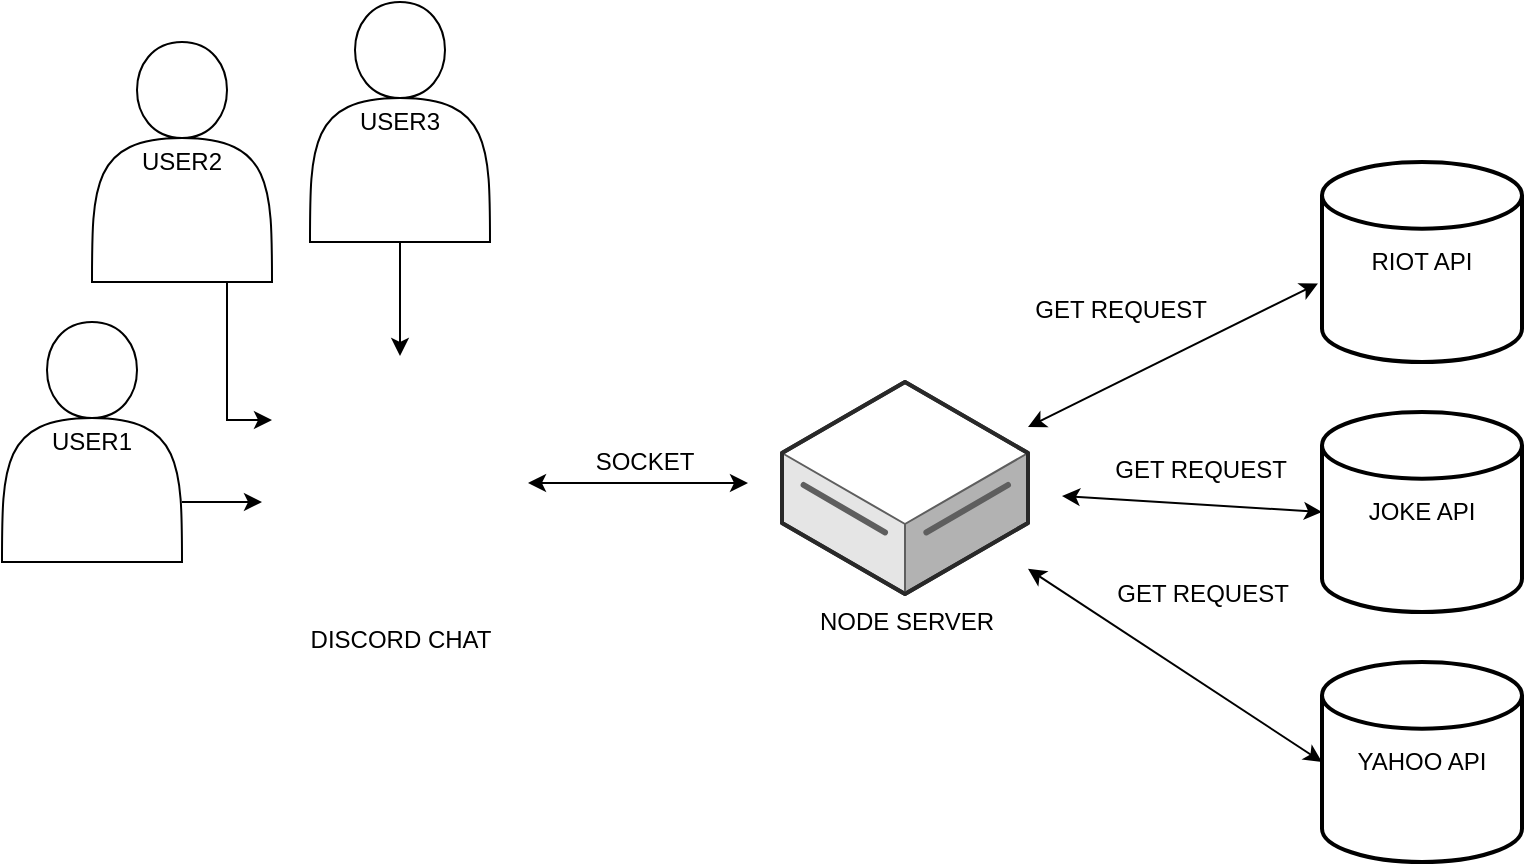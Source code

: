 <mxfile version="10.6.5" type="device"><diagram id="SmLoCKCjsFdEuESGwTTi" name="Page-1"><mxGraphModel dx="1075" dy="759" grid="1" gridSize="10" guides="1" tooltips="1" connect="1" arrows="1" fold="1" page="1" pageScale="1" pageWidth="1100" pageHeight="850" math="0" shadow="0"><root><mxCell id="0"/><mxCell id="1" parent="0"/><mxCell id="QMWaqDHC9qN8rSbamDrJ-1" value="RIOT API" style="strokeWidth=2;html=1;shape=mxgraph.flowchart.database;whiteSpace=wrap;" vertex="1" parent="1"><mxGeometry x="790" y="200" width="100" height="100" as="geometry"/></mxCell><mxCell id="QMWaqDHC9qN8rSbamDrJ-2" value="JOKE API" style="strokeWidth=2;html=1;shape=mxgraph.flowchart.database;whiteSpace=wrap;" vertex="1" parent="1"><mxGeometry x="790" y="325" width="100" height="100" as="geometry"/></mxCell><mxCell id="QMWaqDHC9qN8rSbamDrJ-3" value="YAHOO API" style="strokeWidth=2;html=1;shape=mxgraph.flowchart.database;whiteSpace=wrap;" vertex="1" parent="1"><mxGeometry x="790" y="450" width="100" height="100" as="geometry"/></mxCell><mxCell id="QMWaqDHC9qN8rSbamDrJ-4" value="NODE SERVER" style="verticalLabelPosition=bottom;html=1;verticalAlign=top;strokeWidth=1;align=center;outlineConnect=0;dashed=0;outlineConnect=0;shape=mxgraph.aws3d.dataServer;fillColor=#ffffff;strokeColor=#5E5E5E;aspect=fixed;" vertex="1" parent="1"><mxGeometry x="520" y="310" width="123" height="106" as="geometry"/></mxCell><mxCell id="QMWaqDHC9qN8rSbamDrJ-5" value="DISCORD CHAT" style="shape=image;html=1;verticalAlign=top;verticalLabelPosition=bottom;labelBackgroundColor=#ffffff;imageAspect=0;aspect=fixed;image=https://cdn4.iconfinder.com/data/icons/logos-and-brands/512/91_Discord_logo_logos-128.png" vertex="1" parent="1"><mxGeometry x="265" y="297" width="128" height="128" as="geometry"/></mxCell><mxCell id="QMWaqDHC9qN8rSbamDrJ-22" style="edgeStyle=orthogonalEdgeStyle;rounded=0;orthogonalLoop=1;jettySize=auto;html=1;exitX=0.5;exitY=1;exitDx=0;exitDy=0;entryX=0.5;entryY=0;entryDx=0;entryDy=0;" edge="1" parent="1" source="QMWaqDHC9qN8rSbamDrJ-6" target="QMWaqDHC9qN8rSbamDrJ-5"><mxGeometry relative="1" as="geometry"/></mxCell><mxCell id="QMWaqDHC9qN8rSbamDrJ-6" value="USER3" style="shape=actor;whiteSpace=wrap;html=1;" vertex="1" parent="1"><mxGeometry x="284" y="120" width="90" height="120" as="geometry"/></mxCell><mxCell id="QMWaqDHC9qN8rSbamDrJ-14" value="" style="endArrow=classic;startArrow=classic;html=1;entryX=-0.02;entryY=0.607;entryDx=0;entryDy=0;entryPerimeter=0;" edge="1" parent="1" source="QMWaqDHC9qN8rSbamDrJ-4" target="QMWaqDHC9qN8rSbamDrJ-1"><mxGeometry width="50" height="50" relative="1" as="geometry"><mxPoint x="650" y="370" as="sourcePoint"/><mxPoint x="720" y="270" as="targetPoint"/></mxGeometry></mxCell><mxCell id="QMWaqDHC9qN8rSbamDrJ-15" value="" style="endArrow=classic;startArrow=classic;html=1;entryX=0;entryY=0.5;entryDx=0;entryDy=0;entryPerimeter=0;" edge="1" parent="1" target="QMWaqDHC9qN8rSbamDrJ-2"><mxGeometry width="50" height="50" relative="1" as="geometry"><mxPoint x="660" y="367" as="sourcePoint"/><mxPoint x="780" y="450" as="targetPoint"/></mxGeometry></mxCell><mxCell id="QMWaqDHC9qN8rSbamDrJ-16" value="" style="endArrow=classic;startArrow=classic;html=1;entryX=0;entryY=0.5;entryDx=0;entryDy=0;entryPerimeter=0;" edge="1" parent="1" source="QMWaqDHC9qN8rSbamDrJ-4" target="QMWaqDHC9qN8rSbamDrJ-3"><mxGeometry width="50" height="50" relative="1" as="geometry"><mxPoint x="680" y="490" as="sourcePoint"/><mxPoint x="730" y="440" as="targetPoint"/></mxGeometry></mxCell><mxCell id="QMWaqDHC9qN8rSbamDrJ-19" value="GET REQUEST" style="text;html=1;resizable=0;points=[];align=center;verticalAlign=middle;labelBackgroundColor=#ffffff;" vertex="1" connectable="0" parent="QMWaqDHC9qN8rSbamDrJ-16"><mxGeometry x="-0.352" y="6" relative="1" as="geometry"><mxPoint x="36" y="-13.5" as="offset"/></mxGeometry></mxCell><mxCell id="QMWaqDHC9qN8rSbamDrJ-17" value="" style="endArrow=classic;startArrow=classic;html=1;" edge="1" parent="1"><mxGeometry width="50" height="50" relative="1" as="geometry"><mxPoint x="393" y="360.5" as="sourcePoint"/><mxPoint x="503" y="360.5" as="targetPoint"/></mxGeometry></mxCell><mxCell id="QMWaqDHC9qN8rSbamDrJ-18" value="SOCKET&lt;br&gt;" style="text;html=1;resizable=0;points=[];align=center;verticalAlign=middle;labelBackgroundColor=#ffffff;" vertex="1" connectable="0" parent="QMWaqDHC9qN8rSbamDrJ-17"><mxGeometry x="0.497" relative="1" as="geometry"><mxPoint x="-25" y="-10.5" as="offset"/></mxGeometry></mxCell><mxCell id="QMWaqDHC9qN8rSbamDrJ-20" value="GET REQUEST" style="text;html=1;resizable=0;points=[];align=center;verticalAlign=middle;labelBackgroundColor=#ffffff;" vertex="1" connectable="0" parent="1"><mxGeometry x="680.201" y="350.236" as="geometry"><mxPoint x="48.5" y="3.5" as="offset"/></mxGeometry></mxCell><mxCell id="QMWaqDHC9qN8rSbamDrJ-21" value="GET REQUEST" style="text;html=1;resizable=0;points=[];align=center;verticalAlign=middle;labelBackgroundColor=#ffffff;" vertex="1" connectable="0" parent="1"><mxGeometry x="640.201" y="270.236" as="geometry"><mxPoint x="48.5" y="3.5" as="offset"/></mxGeometry></mxCell><mxCell id="QMWaqDHC9qN8rSbamDrJ-26" style="edgeStyle=orthogonalEdgeStyle;rounded=0;orthogonalLoop=1;jettySize=auto;html=1;exitX=0.75;exitY=1;exitDx=0;exitDy=0;entryX=0;entryY=0.25;entryDx=0;entryDy=0;" edge="1" parent="1" source="QMWaqDHC9qN8rSbamDrJ-23" target="QMWaqDHC9qN8rSbamDrJ-5"><mxGeometry relative="1" as="geometry"/></mxCell><mxCell id="QMWaqDHC9qN8rSbamDrJ-23" value="USER2" style="shape=actor;whiteSpace=wrap;html=1;" vertex="1" parent="1"><mxGeometry x="175" y="140" width="90" height="120" as="geometry"/></mxCell><mxCell id="QMWaqDHC9qN8rSbamDrJ-27" style="edgeStyle=orthogonalEdgeStyle;rounded=0;orthogonalLoop=1;jettySize=auto;html=1;exitX=1;exitY=0.75;exitDx=0;exitDy=0;" edge="1" parent="1" source="QMWaqDHC9qN8rSbamDrJ-24"><mxGeometry relative="1" as="geometry"><mxPoint x="260" y="370" as="targetPoint"/></mxGeometry></mxCell><mxCell id="QMWaqDHC9qN8rSbamDrJ-24" value="USER1" style="shape=actor;whiteSpace=wrap;html=1;" vertex="1" parent="1"><mxGeometry x="130" y="280" width="90" height="120" as="geometry"/></mxCell></root></mxGraphModel></diagram></mxfile>